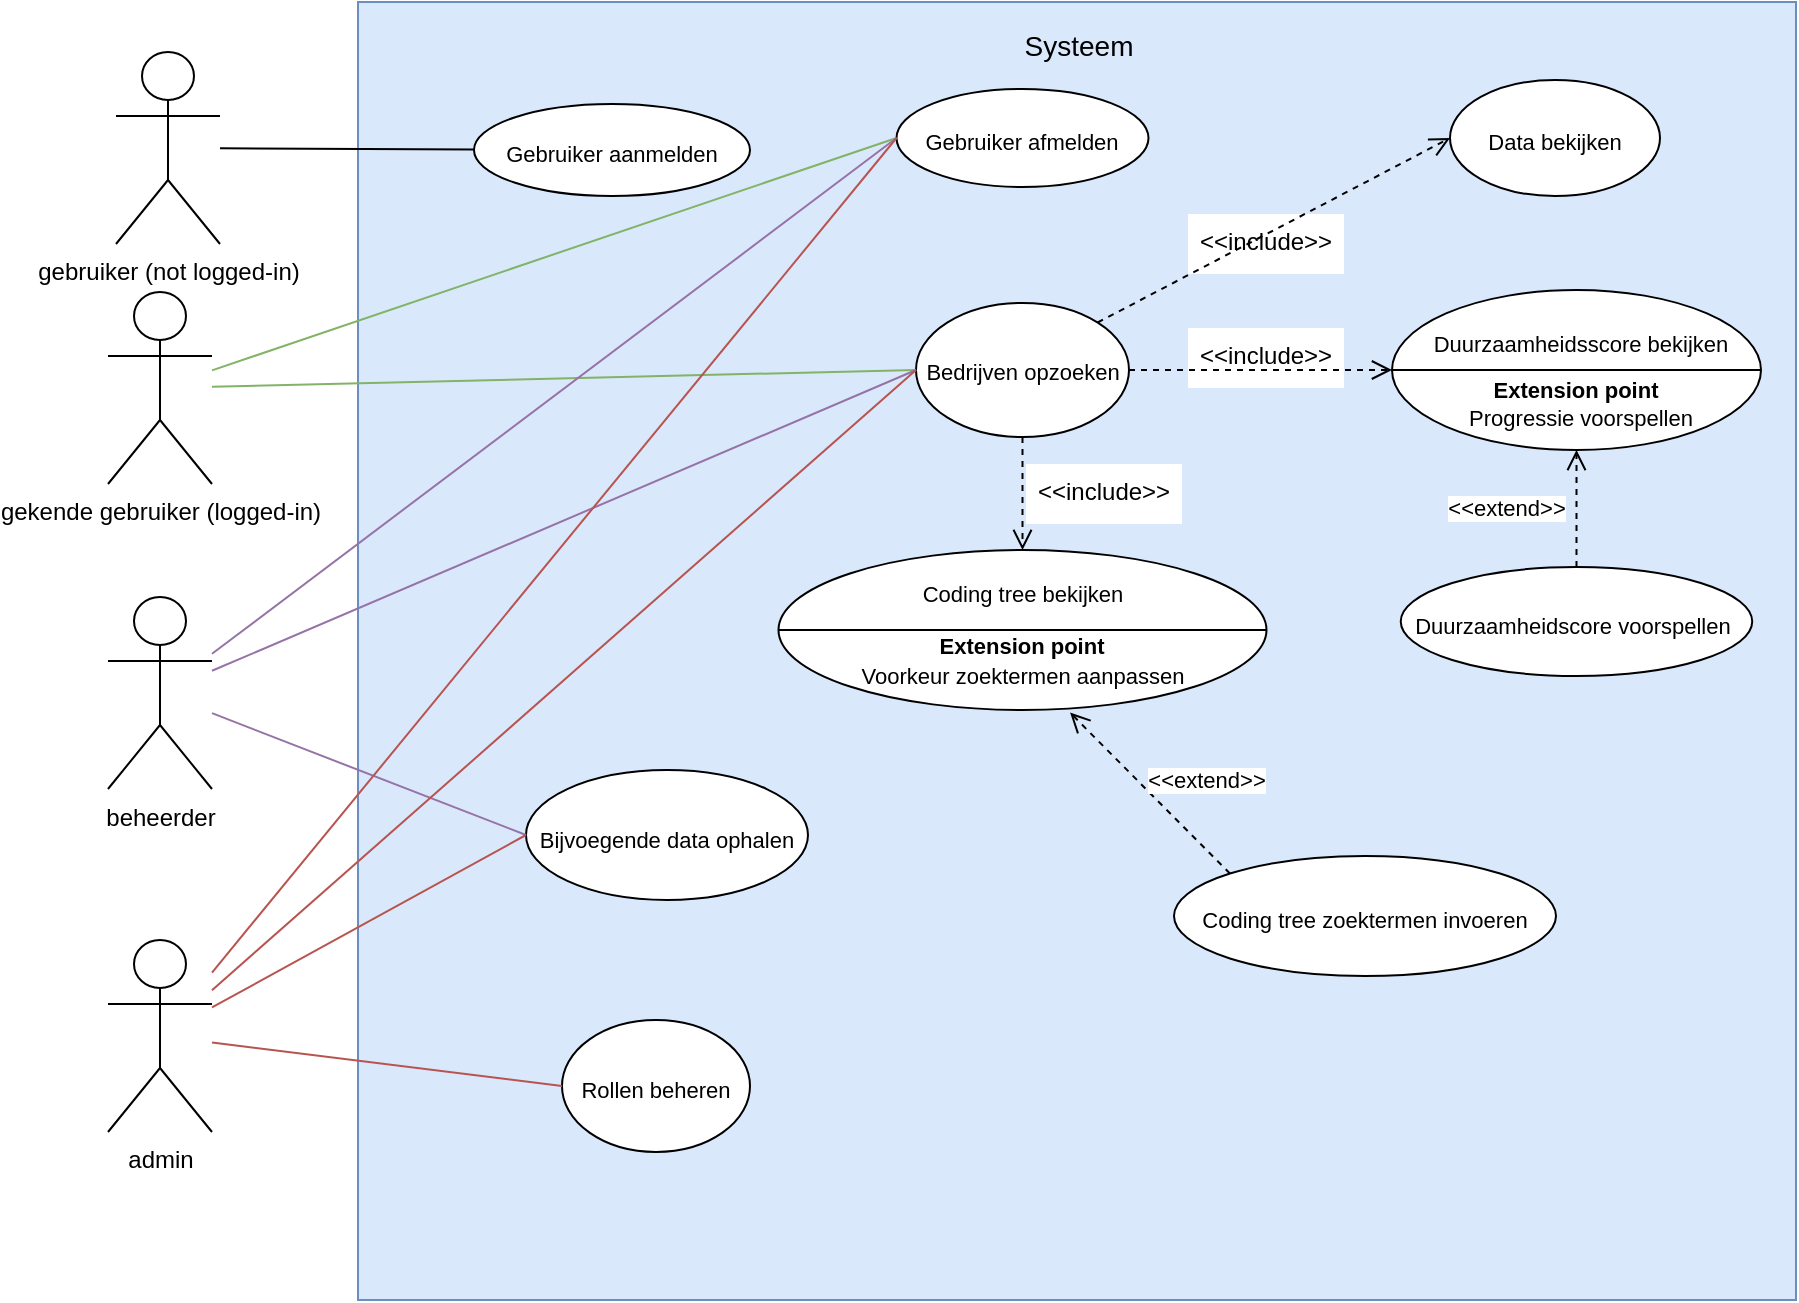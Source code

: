 <mxfile version="20.3.0" type="device"><diagram id="Z6uy-m-WRYAHLTuQcKYB" name="Page-1"><mxGraphModel dx="1209" dy="737" grid="0" gridSize="10" guides="1" tooltips="1" connect="1" arrows="1" fold="1" page="0" pageScale="1" pageWidth="850" pageHeight="1100" math="0" shadow="0"><root><mxCell id="0"/><mxCell id="1" parent="0"/><mxCell id="2tnU9UmgPzpgKUI3hO5P-17" style="rounded=0;orthogonalLoop=1;jettySize=auto;html=1;fontSize=11;strokeColor=none;endArrow=none;endFill=0;" parent="1" source="2tnU9UmgPzpgKUI3hO5P-2" target="2tnU9UmgPzpgKUI3hO5P-15" edge="1"><mxGeometry relative="1" as="geometry"/></mxCell><mxCell id="2tnU9UmgPzpgKUI3hO5P-2" value="gebruiker (not logged-in)" style="shape=umlActor;verticalLabelPosition=bottom;verticalAlign=top;html=1;outlineConnect=0;" parent="1" vertex="1"><mxGeometry x="234" y="199" width="52" height="96" as="geometry"/></mxCell><mxCell id="2tnU9UmgPzpgKUI3hO5P-4" value="" style="group;fillColor=default;recursiveResize=0;fontColor=#ffffff;strokeColor=#001DBC;" parent="1" vertex="1" connectable="0"><mxGeometry x="355" y="174" width="719" height="649" as="geometry"/></mxCell><mxCell id="2tnU9UmgPzpgKUI3hO5P-1" value="" style="rounded=0;whiteSpace=wrap;html=1;recursiveResize=0;fillColor=#dae8fc;strokeColor=#6c8ebf;" parent="2tnU9UmgPzpgKUI3hO5P-4" vertex="1"><mxGeometry width="719" height="649" as="geometry"/></mxCell><mxCell id="2tnU9UmgPzpgKUI3hO5P-3" value="&lt;font style=&quot;font-size: 14px;&quot;&gt;Systeem&lt;/font&gt;" style="text;html=1;align=center;verticalAlign=middle;resizable=0;points=[];autosize=1;strokeColor=none;fillColor=none;" parent="2tnU9UmgPzpgKUI3hO5P-4" vertex="1"><mxGeometry x="323.5" y="7" width="72" height="29" as="geometry"/></mxCell><mxCell id="2tnU9UmgPzpgKUI3hO5P-5" value="&lt;font style=&quot;font-size: 11px;&quot;&gt;Gebruiker afmelden&lt;/font&gt;" style="ellipse;whiteSpace=wrap;html=1;fontSize=18;" parent="2tnU9UmgPzpgKUI3hO5P-4" vertex="1"><mxGeometry x="269.25" y="43.5" width="126" height="49" as="geometry"/></mxCell><mxCell id="2tnU9UmgPzpgKUI3hO5P-15" value="&lt;span style=&quot;font-size: 11px;&quot;&gt;Gebruiker aanmelden&lt;/span&gt;" style="ellipse;whiteSpace=wrap;html=1;fontSize=18;" parent="2tnU9UmgPzpgKUI3hO5P-4" vertex="1"><mxGeometry x="58" y="51" width="138" height="46" as="geometry"/></mxCell><mxCell id="2tnU9UmgPzpgKUI3hO5P-13" value="&lt;font style=&quot;font-size: 11px;&quot;&gt;Data bekijken&lt;br&gt;&lt;/font&gt;" style="ellipse;whiteSpace=wrap;html=1;fontSize=18;" parent="2tnU9UmgPzpgKUI3hO5P-4" vertex="1"><mxGeometry x="546" y="39" width="105" height="58" as="geometry"/></mxCell><mxCell id="2tnU9UmgPzpgKUI3hO5P-12" value="&lt;font style=&quot;font-size: 11px;&quot;&gt;Duurzaamheidscore voorspellen&amp;nbsp;&lt;br&gt;&lt;/font&gt;" style="ellipse;whiteSpace=wrap;html=1;fontSize=18;fillColor=default;" parent="2tnU9UmgPzpgKUI3hO5P-4" vertex="1"><mxGeometry x="521.37" y="282.5" width="175.75" height="54.5" as="geometry"/></mxCell><mxCell id="2tnU9UmgPzpgKUI3hO5P-11" value="&lt;font style=&quot;font-size: 11px;&quot;&gt;Bijvoegende data ophalen&lt;/font&gt;" style="ellipse;whiteSpace=wrap;html=1;fontSize=18;" parent="2tnU9UmgPzpgKUI3hO5P-4" vertex="1"><mxGeometry x="84" y="384" width="141" height="65" as="geometry"/></mxCell><mxCell id="2tnU9UmgPzpgKUI3hO5P-9" value="&lt;font style=&quot;font-size: 11px;&quot;&gt;Rollen beheren&lt;/font&gt;" style="ellipse;whiteSpace=wrap;html=1;fontSize=18;" parent="2tnU9UmgPzpgKUI3hO5P-4" vertex="1"><mxGeometry x="102" y="509" width="94" height="66" as="geometry"/></mxCell><mxCell id="iW7P5K7fWFP8VNpmIoKs-6" value="&lt;&lt;include&gt;&gt;" style="text;strokeColor=none;fillColor=default;spacingLeft=4;spacingRight=4;overflow=hidden;rotatable=0;points=[[0,0.5],[1,0.5]];portConstraint=eastwest;fontSize=12;" vertex="1" parent="2tnU9UmgPzpgKUI3hO5P-4"><mxGeometry x="415" y="106" width="78" height="30" as="geometry"/></mxCell><mxCell id="iW7P5K7fWFP8VNpmIoKs-7" value="&lt;&lt;include&gt;&gt;" style="text;strokeColor=none;fillColor=default;spacingLeft=4;spacingRight=4;overflow=hidden;rotatable=0;points=[[0,0.5],[1,0.5]];portConstraint=eastwest;fontSize=12;" vertex="1" parent="2tnU9UmgPzpgKUI3hO5P-4"><mxGeometry x="334" y="231" width="78" height="30" as="geometry"/></mxCell><mxCell id="iW7P5K7fWFP8VNpmIoKs-10" value="&amp;lt;&amp;lt;extend&amp;gt;&amp;gt;" style="html=1;verticalAlign=bottom;endArrow=open;dashed=1;endSize=8;rounded=0;exitX=0.5;exitY=0;exitDx=0;exitDy=0;entryX=0.5;entryY=1;entryDx=0;entryDy=0;" edge="1" parent="2tnU9UmgPzpgKUI3hO5P-4" source="2tnU9UmgPzpgKUI3hO5P-12" target="iW7P5K7fWFP8VNpmIoKs-27"><mxGeometry x="-0.304" y="35" relative="1" as="geometry"><mxPoint x="333" y="281" as="sourcePoint"/><mxPoint x="597" y="219.5" as="targetPoint"/><mxPoint as="offset"/></mxGeometry></mxCell><mxCell id="iW7P5K7fWFP8VNpmIoKs-11" value="" style="html=1;verticalAlign=bottom;endArrow=open;dashed=1;endSize=8;rounded=0;exitX=0.5;exitY=1;exitDx=0;exitDy=0;entryX=0.5;entryY=0;entryDx=0;entryDy=0;" edge="1" parent="2tnU9UmgPzpgKUI3hO5P-4" source="iW7P5K7fWFP8VNpmIoKs-26" target="iW7P5K7fWFP8VNpmIoKs-31"><mxGeometry x="0.04" y="-38" relative="1" as="geometry"><mxPoint x="378.304" y="223.005" as="sourcePoint"/><mxPoint x="332.25" y="287" as="targetPoint"/><mxPoint as="offset"/><Array as="points"/></mxGeometry></mxCell><mxCell id="iW7P5K7fWFP8VNpmIoKs-12" value="" style="html=1;verticalAlign=bottom;endArrow=open;dashed=1;endSize=8;rounded=0;entryX=0;entryY=0.5;entryDx=0;entryDy=0;exitX=1;exitY=0;exitDx=0;exitDy=0;" edge="1" parent="2tnU9UmgPzpgKUI3hO5P-4" source="iW7P5K7fWFP8VNpmIoKs-26" target="2tnU9UmgPzpgKUI3hO5P-13"><mxGeometry x="0.04" y="-38" relative="1" as="geometry"><mxPoint x="378.304" y="162.995" as="sourcePoint"/><mxPoint x="532.0" y="316.5" as="targetPoint"/><mxPoint as="offset"/><Array as="points"/></mxGeometry></mxCell><mxCell id="iW7P5K7fWFP8VNpmIoKs-14" value="&lt;&lt;include&gt;&gt;" style="text;strokeColor=none;fillColor=default;spacingLeft=4;spacingRight=4;overflow=hidden;rotatable=0;points=[[0,0.5],[1,0.5]];portConstraint=eastwest;fontSize=12;" vertex="1" parent="2tnU9UmgPzpgKUI3hO5P-4"><mxGeometry x="415" y="163" width="78" height="30" as="geometry"/></mxCell><mxCell id="iW7P5K7fWFP8VNpmIoKs-15" value="" style="html=1;verticalAlign=bottom;endArrow=open;dashed=1;endSize=8;rounded=0;entryX=0;entryY=0.5;entryDx=0;entryDy=0;exitX=1;exitY=0.5;exitDx=0;exitDy=0;" edge="1" parent="2tnU9UmgPzpgKUI3hO5P-4" target="iW7P5K7fWFP8VNpmIoKs-27" source="iW7P5K7fWFP8VNpmIoKs-26"><mxGeometry x="0.04" y="-38" relative="1" as="geometry"><mxPoint x="398" y="193.0" as="sourcePoint"/><mxPoint x="520" y="185" as="targetPoint"/><mxPoint as="offset"/><Array as="points"/></mxGeometry></mxCell><mxCell id="iW7P5K7fWFP8VNpmIoKs-18" value="&lt;font style=&quot;font-size: 11px;&quot;&gt;Coding tree zoektermen invoeren&lt;br&gt;&lt;/font&gt;" style="ellipse;whiteSpace=wrap;html=1;fontSize=18;fillColor=default;" vertex="1" parent="2tnU9UmgPzpgKUI3hO5P-4"><mxGeometry x="408" y="427" width="191" height="60" as="geometry"/></mxCell><mxCell id="iW7P5K7fWFP8VNpmIoKs-19" value="&amp;lt;&amp;lt;extend&amp;gt;&amp;gt;" style="html=1;verticalAlign=bottom;endArrow=open;dashed=1;endSize=8;rounded=0;exitX=0;exitY=0;exitDx=0;exitDy=0;entryX=0.695;entryY=0.99;entryDx=0;entryDy=0;entryPerimeter=0;" edge="1" parent="2tnU9UmgPzpgKUI3hO5P-4" source="iW7P5K7fWFP8VNpmIoKs-18"><mxGeometry x="-0.38" y="-18" relative="1" as="geometry"><mxPoint x="245" y="289.0" as="sourcePoint"/><mxPoint x="356.04" y="355.31" as="targetPoint"/><mxPoint as="offset"/></mxGeometry></mxCell><mxCell id="iW7P5K7fWFP8VNpmIoKs-26" value="&lt;font style=&quot;font-size: 11px;&quot;&gt;Bedrijven opzoeken&lt;/font&gt;" style="ellipse;whiteSpace=wrap;html=1;strokeColor=default;fontSize=14;fillColor=default;gradientColor=none;" vertex="1" parent="2tnU9UmgPzpgKUI3hO5P-4"><mxGeometry x="279" y="150.5" width="106.5" height="67" as="geometry"/></mxCell><mxCell id="iW7P5K7fWFP8VNpmIoKs-27" value="" style="shape=lineEllipse;perimeter=ellipsePerimeter;whiteSpace=wrap;html=1;backgroundOutline=1;strokeColor=default;fontSize=11;fillColor=default;gradientColor=none;" vertex="1" parent="2tnU9UmgPzpgKUI3hO5P-4"><mxGeometry x="517" y="144" width="184.5" height="80" as="geometry"/></mxCell><mxCell id="iW7P5K7fWFP8VNpmIoKs-28" value="Duurzaamheidsscore bekijken" style="text;html=1;strokeColor=none;fillColor=none;align=center;verticalAlign=middle;whiteSpace=wrap;rounded=0;fontSize=11;" vertex="1" parent="2tnU9UmgPzpgKUI3hO5P-4"><mxGeometry x="520.5" y="156" width="181" height="30" as="geometry"/></mxCell><mxCell id="iW7P5K7fWFP8VNpmIoKs-29" value="&lt;b&gt;Extension point&lt;/b&gt;" style="text;html=1;strokeColor=none;fillColor=none;align=center;verticalAlign=middle;whiteSpace=wrap;rounded=0;fontSize=11;" vertex="1" parent="2tnU9UmgPzpgKUI3hO5P-4"><mxGeometry x="566.25" y="179" width="86" height="30" as="geometry"/></mxCell><mxCell id="iW7P5K7fWFP8VNpmIoKs-30" value="Progressie voorspellen" style="text;html=1;strokeColor=none;fillColor=none;align=center;verticalAlign=middle;whiteSpace=wrap;rounded=0;fontSize=11;" vertex="1" parent="2tnU9UmgPzpgKUI3hO5P-4"><mxGeometry x="520.5" y="193" width="181" height="30" as="geometry"/></mxCell><mxCell id="iW7P5K7fWFP8VNpmIoKs-31" value="" style="shape=lineEllipse;perimeter=ellipsePerimeter;whiteSpace=wrap;html=1;backgroundOutline=1;strokeColor=default;fontSize=11;fillColor=default;gradientColor=none;" vertex="1" parent="2tnU9UmgPzpgKUI3hO5P-4"><mxGeometry x="210.25" y="274" width="244" height="80" as="geometry"/></mxCell><mxCell id="iW7P5K7fWFP8VNpmIoKs-32" value="Coding tree bekijken" style="text;html=1;strokeColor=none;fillColor=none;align=center;verticalAlign=middle;whiteSpace=wrap;rounded=0;fontSize=11;" vertex="1" parent="2tnU9UmgPzpgKUI3hO5P-4"><mxGeometry x="241.75" y="281" width="181" height="30" as="geometry"/></mxCell><mxCell id="iW7P5K7fWFP8VNpmIoKs-33" value="&lt;b&gt;Extension point&lt;/b&gt;" style="text;html=1;strokeColor=none;fillColor=none;align=center;verticalAlign=middle;whiteSpace=wrap;rounded=0;fontSize=11;" vertex="1" parent="2tnU9UmgPzpgKUI3hO5P-4"><mxGeometry x="289.25" y="307" width="86" height="30" as="geometry"/></mxCell><mxCell id="iW7P5K7fWFP8VNpmIoKs-34" value="Voorkeur zoektermen aanpassen" style="text;html=1;strokeColor=none;fillColor=none;align=center;verticalAlign=middle;whiteSpace=wrap;rounded=0;fontSize=11;" vertex="1" parent="2tnU9UmgPzpgKUI3hO5P-4"><mxGeometry x="241.75" y="322" width="181" height="30" as="geometry"/></mxCell><mxCell id="2tnU9UmgPzpgKUI3hO5P-18" style="edgeStyle=none;rounded=0;orthogonalLoop=1;jettySize=auto;html=1;fontSize=11;endArrow=none;endFill=0;" parent="1" source="2tnU9UmgPzpgKUI3hO5P-2" target="2tnU9UmgPzpgKUI3hO5P-15" edge="1"><mxGeometry relative="1" as="geometry"/></mxCell><mxCell id="2tnU9UmgPzpgKUI3hO5P-22" style="edgeStyle=none;rounded=0;orthogonalLoop=1;jettySize=auto;html=1;entryX=0;entryY=0.5;entryDx=0;entryDy=0;fontSize=11;endArrow=none;endFill=0;fillColor=#d5e8d4;strokeColor=#82b366;" parent="1" source="2tnU9UmgPzpgKUI3hO5P-21" target="2tnU9UmgPzpgKUI3hO5P-5" edge="1"><mxGeometry relative="1" as="geometry"/></mxCell><mxCell id="2tnU9UmgPzpgKUI3hO5P-23" style="edgeStyle=none;rounded=0;orthogonalLoop=1;jettySize=auto;html=1;fontSize=11;endArrow=none;endFill=0;fillColor=#d5e8d4;strokeColor=#82b366;entryX=0;entryY=0.5;entryDx=0;entryDy=0;" parent="1" source="2tnU9UmgPzpgKUI3hO5P-21" target="iW7P5K7fWFP8VNpmIoKs-26" edge="1"><mxGeometry relative="1" as="geometry"><mxPoint x="618" y="362" as="targetPoint"/></mxGeometry></mxCell><mxCell id="2tnU9UmgPzpgKUI3hO5P-21" value="gekende gebruiker (logged-in)" style="shape=umlActor;verticalLabelPosition=bottom;verticalAlign=top;html=1;outlineConnect=0;" parent="1" vertex="1"><mxGeometry x="230" y="319" width="52" height="96" as="geometry"/></mxCell><mxCell id="2tnU9UmgPzpgKUI3hO5P-30" style="edgeStyle=none;rounded=0;orthogonalLoop=1;jettySize=auto;html=1;entryX=0;entryY=0.5;entryDx=0;entryDy=0;fontSize=11;endArrow=none;endFill=0;fillColor=#e1d5e7;strokeColor=#9673a6;" parent="1" source="2tnU9UmgPzpgKUI3hO5P-27" target="2tnU9UmgPzpgKUI3hO5P-5" edge="1"><mxGeometry relative="1" as="geometry"/></mxCell><mxCell id="2tnU9UmgPzpgKUI3hO5P-31" style="edgeStyle=none;rounded=0;orthogonalLoop=1;jettySize=auto;html=1;fontSize=11;endArrow=none;endFill=0;fillColor=#e1d5e7;strokeColor=#9673a6;entryX=0;entryY=0.5;entryDx=0;entryDy=0;" parent="1" source="2tnU9UmgPzpgKUI3hO5P-27" target="iW7P5K7fWFP8VNpmIoKs-26" edge="1"><mxGeometry relative="1" as="geometry"><mxPoint x="618" y="363" as="targetPoint"/></mxGeometry></mxCell><mxCell id="2tnU9UmgPzpgKUI3hO5P-34" style="edgeStyle=none;rounded=0;orthogonalLoop=1;jettySize=auto;html=1;entryX=0;entryY=0.5;entryDx=0;entryDy=0;fontSize=11;endArrow=none;endFill=0;fillColor=#e1d5e7;strokeColor=#9673a6;" parent="1" source="2tnU9UmgPzpgKUI3hO5P-27" target="2tnU9UmgPzpgKUI3hO5P-11" edge="1"><mxGeometry relative="1" as="geometry"/></mxCell><mxCell id="2tnU9UmgPzpgKUI3hO5P-27" value="beheerder" style="shape=umlActor;verticalLabelPosition=bottom;verticalAlign=top;html=1;outlineConnect=0;" parent="1" vertex="1"><mxGeometry x="230" y="471.5" width="52" height="96" as="geometry"/></mxCell><mxCell id="2tnU9UmgPzpgKUI3hO5P-39" style="edgeStyle=none;rounded=0;orthogonalLoop=1;jettySize=auto;html=1;entryX=0;entryY=0.5;entryDx=0;entryDy=0;fontSize=11;endArrow=none;endFill=0;fillColor=#f8cecc;strokeColor=#b85450;" parent="1" source="2tnU9UmgPzpgKUI3hO5P-38" target="2tnU9UmgPzpgKUI3hO5P-5" edge="1"><mxGeometry relative="1" as="geometry"/></mxCell><mxCell id="2tnU9UmgPzpgKUI3hO5P-40" style="edgeStyle=none;rounded=0;orthogonalLoop=1;jettySize=auto;html=1;fontSize=11;endArrow=none;endFill=0;fillColor=#f8cecc;strokeColor=#b85450;entryX=0;entryY=0.5;entryDx=0;entryDy=0;" parent="1" source="2tnU9UmgPzpgKUI3hO5P-38" target="iW7P5K7fWFP8VNpmIoKs-26" edge="1"><mxGeometry relative="1" as="geometry"><mxPoint x="625" y="368" as="targetPoint"/></mxGeometry></mxCell><mxCell id="2tnU9UmgPzpgKUI3hO5P-43" style="edgeStyle=none;rounded=0;orthogonalLoop=1;jettySize=auto;html=1;entryX=0;entryY=0.5;entryDx=0;entryDy=0;fontSize=11;endArrow=none;endFill=0;fillColor=#f8cecc;strokeColor=#b85450;" parent="1" source="2tnU9UmgPzpgKUI3hO5P-38" target="2tnU9UmgPzpgKUI3hO5P-11" edge="1"><mxGeometry relative="1" as="geometry"/></mxCell><mxCell id="2tnU9UmgPzpgKUI3hO5P-45" style="edgeStyle=none;rounded=0;orthogonalLoop=1;jettySize=auto;html=1;entryX=0;entryY=0.5;entryDx=0;entryDy=0;fontSize=11;endArrow=none;endFill=0;fillColor=#f8cecc;strokeColor=#b85450;" parent="1" source="2tnU9UmgPzpgKUI3hO5P-38" target="2tnU9UmgPzpgKUI3hO5P-9" edge="1"><mxGeometry relative="1" as="geometry"/></mxCell><mxCell id="2tnU9UmgPzpgKUI3hO5P-38" value="admin" style="shape=umlActor;verticalLabelPosition=bottom;verticalAlign=top;html=1;outlineConnect=0;" parent="1" vertex="1"><mxGeometry x="230" y="643" width="52" height="96" as="geometry"/></mxCell></root></mxGraphModel></diagram></mxfile>